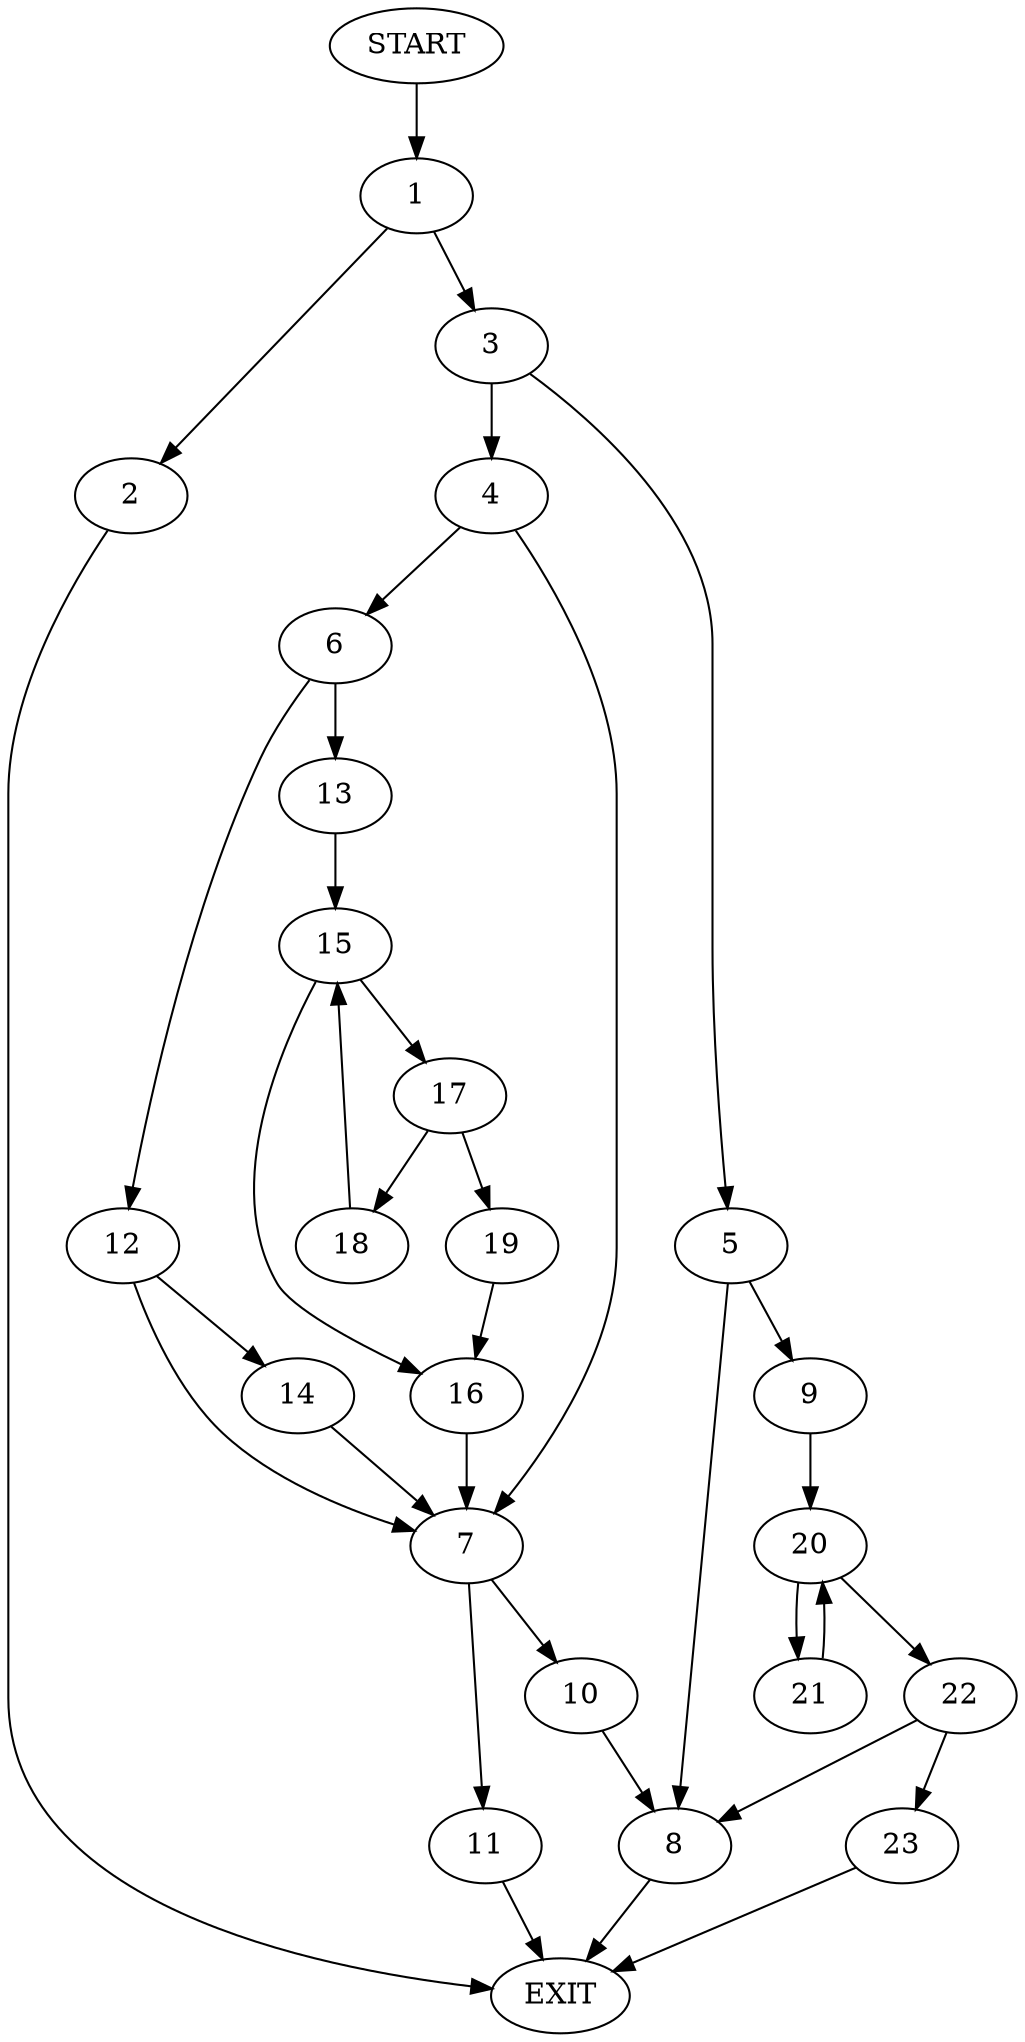 digraph {
0 [label="START"]
24 [label="EXIT"]
0 -> 1
1 -> 2
1 -> 3
2 -> 24
3 -> 4
3 -> 5
4 -> 6
4 -> 7
5 -> 8
5 -> 9
7 -> 10
7 -> 11
6 -> 12
6 -> 13
12 -> 14
12 -> 7
13 -> 15
15 -> 16
15 -> 17
16 -> 7
17 -> 18
17 -> 19
18 -> 15
19 -> 16
14 -> 7
10 -> 8
11 -> 24
8 -> 24
9 -> 20
20 -> 21
20 -> 22
22 -> 23
22 -> 8
21 -> 20
23 -> 24
}
